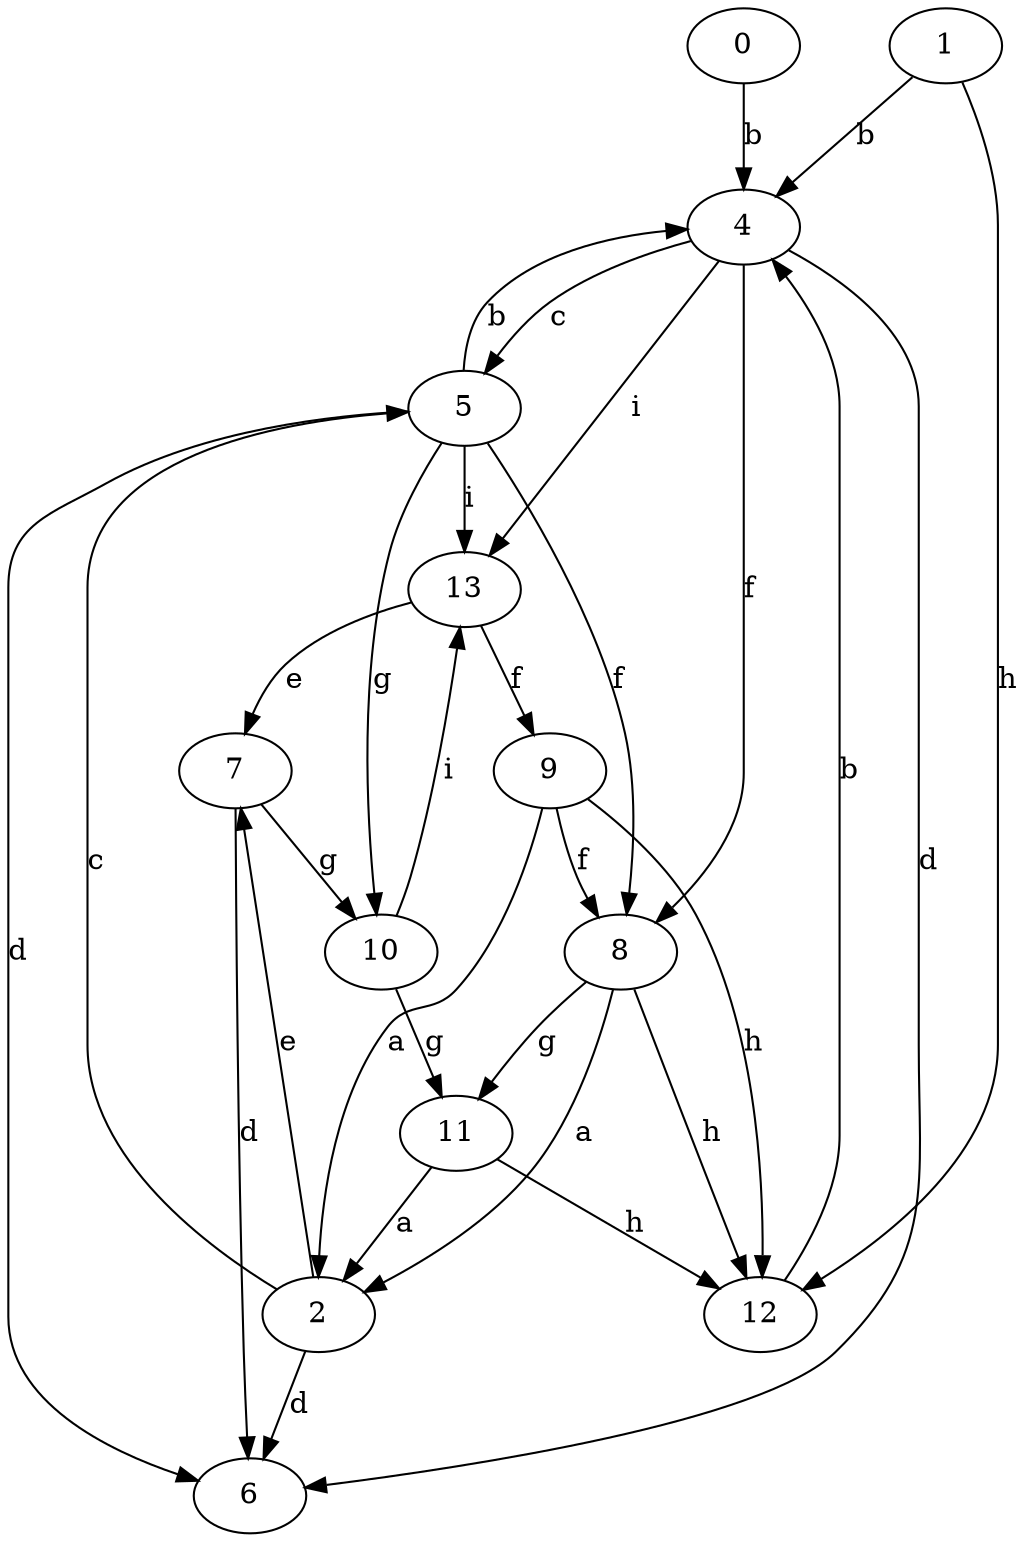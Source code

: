 strict digraph  {
0;
1;
2;
4;
5;
6;
7;
8;
9;
10;
11;
12;
13;
0 -> 4  [label=b];
1 -> 4  [label=b];
1 -> 12  [label=h];
2 -> 5  [label=c];
2 -> 6  [label=d];
2 -> 7  [label=e];
4 -> 5  [label=c];
4 -> 6  [label=d];
4 -> 8  [label=f];
4 -> 13  [label=i];
5 -> 4  [label=b];
5 -> 6  [label=d];
5 -> 8  [label=f];
5 -> 10  [label=g];
5 -> 13  [label=i];
7 -> 6  [label=d];
7 -> 10  [label=g];
8 -> 2  [label=a];
8 -> 11  [label=g];
8 -> 12  [label=h];
9 -> 2  [label=a];
9 -> 8  [label=f];
9 -> 12  [label=h];
10 -> 11  [label=g];
10 -> 13  [label=i];
11 -> 2  [label=a];
11 -> 12  [label=h];
12 -> 4  [label=b];
13 -> 7  [label=e];
13 -> 9  [label=f];
}
